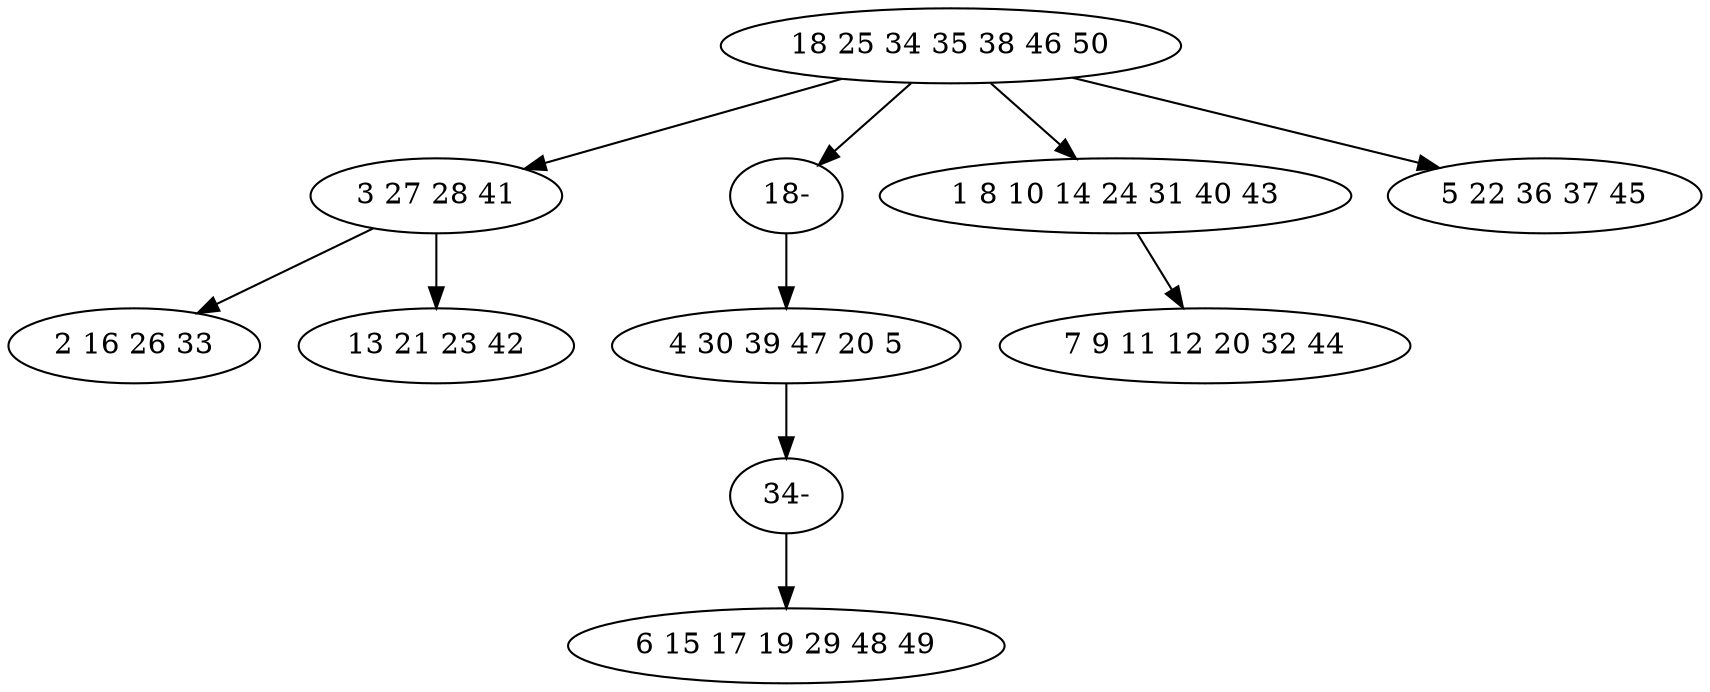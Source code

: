 digraph true_tree {
	"0" -> "1"
	"0" -> "10"
	"1" -> "3"
	"0" -> "4"
	"4" -> "5"
	"2" -> "9"
	"1" -> "7"
	"0" -> "8"
	"9" -> "6"
	"10" -> "2"
	"0" [label="18 25 34 35 38 46 50"];
	"1" [label="3 27 28 41"];
	"2" [label="4 30 39 47 20 5"];
	"3" [label="2 16 26 33"];
	"4" [label="1 8 10 14 24 31 40 43"];
	"5" [label="7 9 11 12 20 32 44"];
	"6" [label="6 15 17 19 29 48 49"];
	"7" [label="13 21 23 42"];
	"8" [label="5 22 36 37 45"];
	"9" [label="34-"];
	"10" [label="18-"];
}
